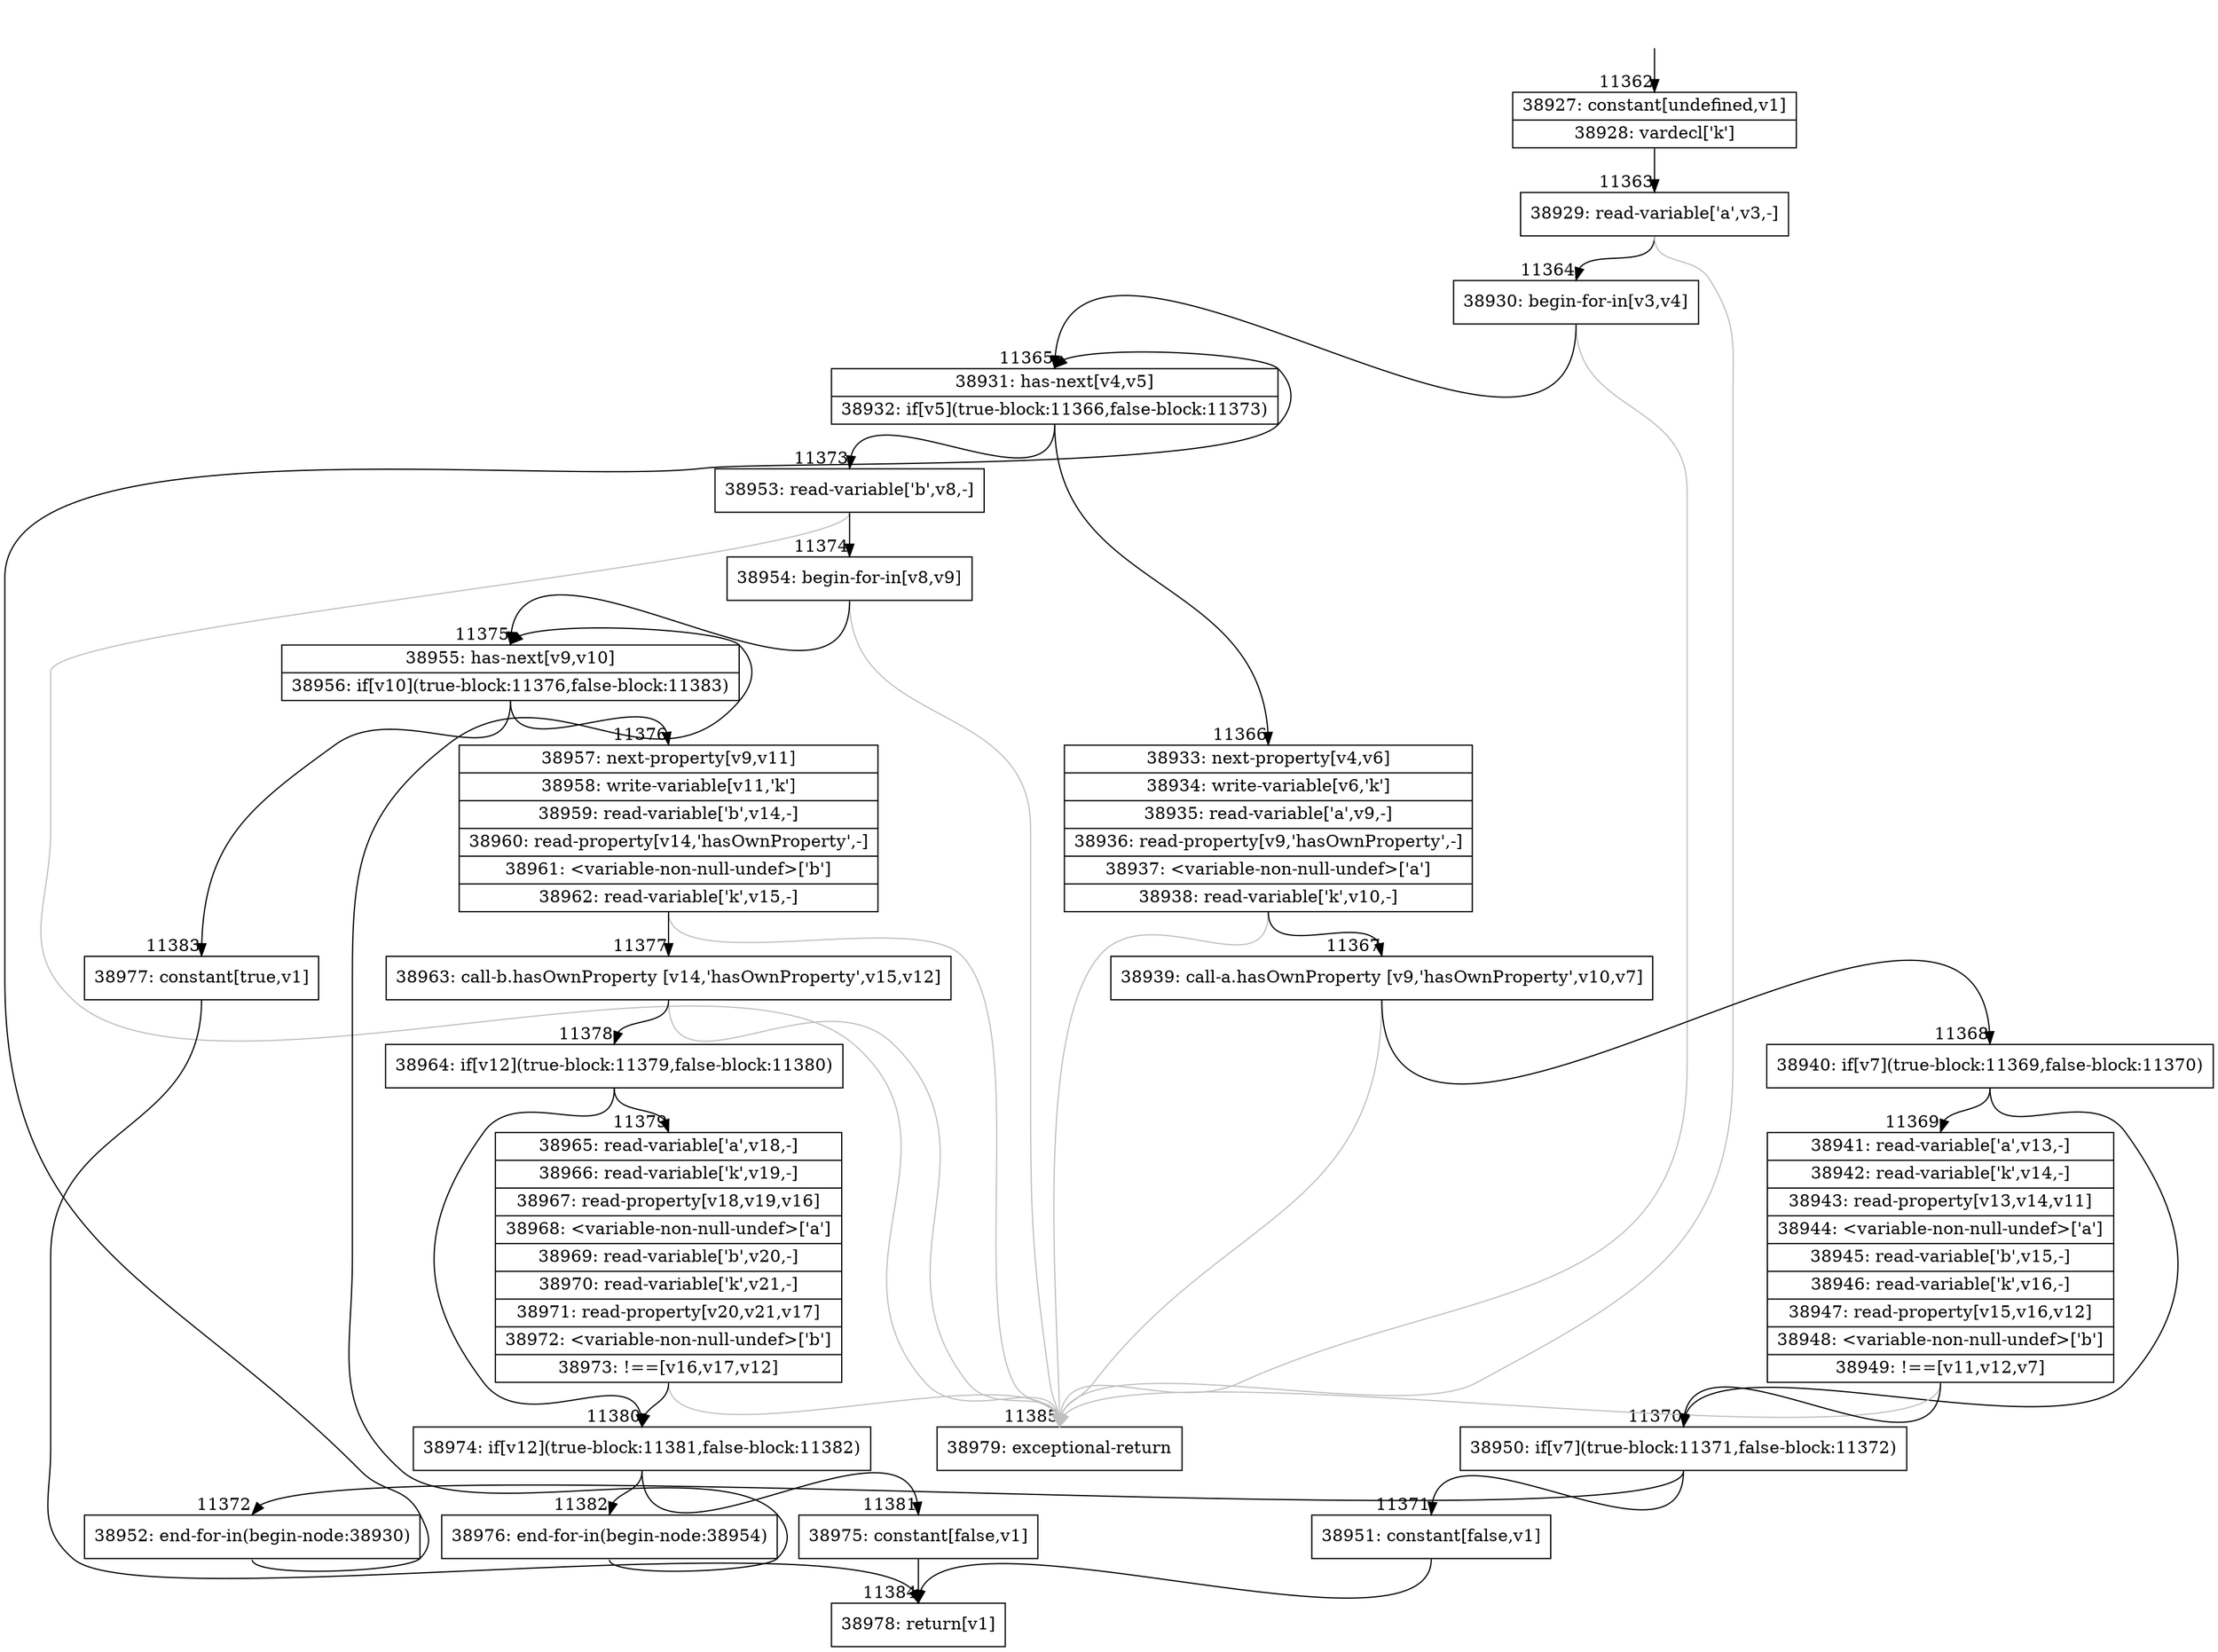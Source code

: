 digraph {
rankdir="TD"
BB_entry937[shape=none,label=""];
BB_entry937 -> BB11362 [tailport=s, headport=n, headlabel="    11362"]
BB11362 [shape=record label="{38927: constant[undefined,v1]|38928: vardecl['k']}" ] 
BB11362 -> BB11363 [tailport=s, headport=n, headlabel="      11363"]
BB11363 [shape=record label="{38929: read-variable['a',v3,-]}" ] 
BB11363 -> BB11364 [tailport=s, headport=n, headlabel="      11364"]
BB11363 -> BB11385 [tailport=s, headport=n, color=gray, headlabel="      11385"]
BB11364 [shape=record label="{38930: begin-for-in[v3,v4]}" ] 
BB11364 -> BB11365 [tailport=s, headport=n, headlabel="      11365"]
BB11364 -> BB11385 [tailport=s, headport=n, color=gray]
BB11365 [shape=record label="{38931: has-next[v4,v5]|38932: if[v5](true-block:11366,false-block:11373)}" ] 
BB11365 -> BB11366 [tailport=s, headport=n, headlabel="      11366"]
BB11365 -> BB11373 [tailport=s, headport=n, headlabel="      11373"]
BB11366 [shape=record label="{38933: next-property[v4,v6]|38934: write-variable[v6,'k']|38935: read-variable['a',v9,-]|38936: read-property[v9,'hasOwnProperty',-]|38937: \<variable-non-null-undef\>['a']|38938: read-variable['k',v10,-]}" ] 
BB11366 -> BB11367 [tailport=s, headport=n, headlabel="      11367"]
BB11366 -> BB11385 [tailport=s, headport=n, color=gray]
BB11367 [shape=record label="{38939: call-a.hasOwnProperty [v9,'hasOwnProperty',v10,v7]}" ] 
BB11367 -> BB11368 [tailport=s, headport=n, headlabel="      11368"]
BB11367 -> BB11385 [tailport=s, headport=n, color=gray]
BB11368 [shape=record label="{38940: if[v7](true-block:11369,false-block:11370)}" ] 
BB11368 -> BB11370 [tailport=s, headport=n, headlabel="      11370"]
BB11368 -> BB11369 [tailport=s, headport=n, headlabel="      11369"]
BB11369 [shape=record label="{38941: read-variable['a',v13,-]|38942: read-variable['k',v14,-]|38943: read-property[v13,v14,v11]|38944: \<variable-non-null-undef\>['a']|38945: read-variable['b',v15,-]|38946: read-variable['k',v16,-]|38947: read-property[v15,v16,v12]|38948: \<variable-non-null-undef\>['b']|38949: !==[v11,v12,v7]}" ] 
BB11369 -> BB11370 [tailport=s, headport=n]
BB11369 -> BB11385 [tailport=s, headport=n, color=gray]
BB11370 [shape=record label="{38950: if[v7](true-block:11371,false-block:11372)}" ] 
BB11370 -> BB11371 [tailport=s, headport=n, headlabel="      11371"]
BB11370 -> BB11372 [tailport=s, headport=n, headlabel="      11372"]
BB11371 [shape=record label="{38951: constant[false,v1]}" ] 
BB11371 -> BB11384 [tailport=s, headport=n, headlabel="      11384"]
BB11372 [shape=record label="{38952: end-for-in(begin-node:38930)}" ] 
BB11372 -> BB11365 [tailport=s, headport=n]
BB11373 [shape=record label="{38953: read-variable['b',v8,-]}" ] 
BB11373 -> BB11374 [tailport=s, headport=n, headlabel="      11374"]
BB11373 -> BB11385 [tailport=s, headport=n, color=gray]
BB11374 [shape=record label="{38954: begin-for-in[v8,v9]}" ] 
BB11374 -> BB11375 [tailport=s, headport=n, headlabel="      11375"]
BB11374 -> BB11385 [tailport=s, headport=n, color=gray]
BB11375 [shape=record label="{38955: has-next[v9,v10]|38956: if[v10](true-block:11376,false-block:11383)}" ] 
BB11375 -> BB11376 [tailport=s, headport=n, headlabel="      11376"]
BB11375 -> BB11383 [tailport=s, headport=n, headlabel="      11383"]
BB11376 [shape=record label="{38957: next-property[v9,v11]|38958: write-variable[v11,'k']|38959: read-variable['b',v14,-]|38960: read-property[v14,'hasOwnProperty',-]|38961: \<variable-non-null-undef\>['b']|38962: read-variable['k',v15,-]}" ] 
BB11376 -> BB11377 [tailport=s, headport=n, headlabel="      11377"]
BB11376 -> BB11385 [tailport=s, headport=n, color=gray]
BB11377 [shape=record label="{38963: call-b.hasOwnProperty [v14,'hasOwnProperty',v15,v12]}" ] 
BB11377 -> BB11378 [tailport=s, headport=n, headlabel="      11378"]
BB11377 -> BB11385 [tailport=s, headport=n, color=gray]
BB11378 [shape=record label="{38964: if[v12](true-block:11379,false-block:11380)}" ] 
BB11378 -> BB11380 [tailport=s, headport=n, headlabel="      11380"]
BB11378 -> BB11379 [tailport=s, headport=n, headlabel="      11379"]
BB11379 [shape=record label="{38965: read-variable['a',v18,-]|38966: read-variable['k',v19,-]|38967: read-property[v18,v19,v16]|38968: \<variable-non-null-undef\>['a']|38969: read-variable['b',v20,-]|38970: read-variable['k',v21,-]|38971: read-property[v20,v21,v17]|38972: \<variable-non-null-undef\>['b']|38973: !==[v16,v17,v12]}" ] 
BB11379 -> BB11380 [tailport=s, headport=n]
BB11379 -> BB11385 [tailport=s, headport=n, color=gray]
BB11380 [shape=record label="{38974: if[v12](true-block:11381,false-block:11382)}" ] 
BB11380 -> BB11381 [tailport=s, headport=n, headlabel="      11381"]
BB11380 -> BB11382 [tailport=s, headport=n, headlabel="      11382"]
BB11381 [shape=record label="{38975: constant[false,v1]}" ] 
BB11381 -> BB11384 [tailport=s, headport=n]
BB11382 [shape=record label="{38976: end-for-in(begin-node:38954)}" ] 
BB11382 -> BB11375 [tailport=s, headport=n]
BB11383 [shape=record label="{38977: constant[true,v1]}" ] 
BB11383 -> BB11384 [tailport=s, headport=n]
BB11384 [shape=record label="{38978: return[v1]}" ] 
BB11385 [shape=record label="{38979: exceptional-return}" ] 
//#$~ 20714
}
